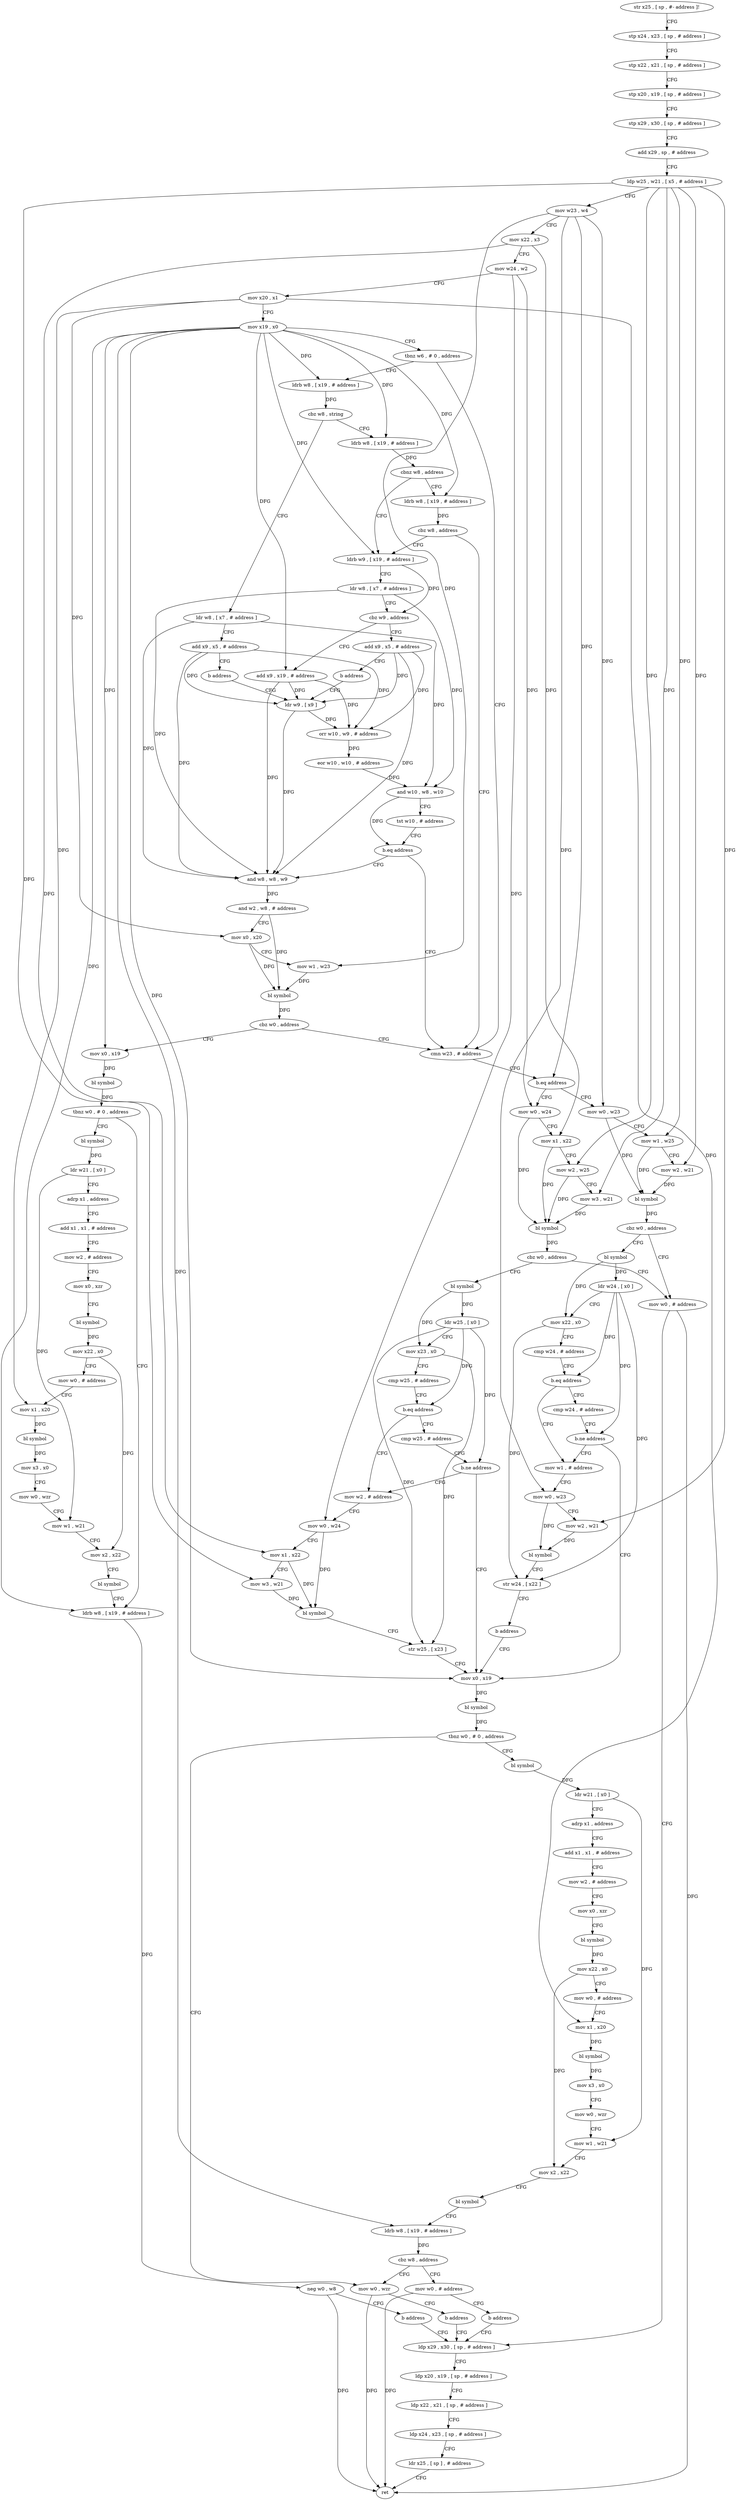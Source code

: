 digraph "func" {
"4224652" [label = "str x25 , [ sp , #- address ]!" ]
"4224656" [label = "stp x24 , x23 , [ sp , # address ]" ]
"4224660" [label = "stp x22 , x21 , [ sp , # address ]" ]
"4224664" [label = "stp x20 , x19 , [ sp , # address ]" ]
"4224668" [label = "stp x29 , x30 , [ sp , # address ]" ]
"4224672" [label = "add x29 , sp , # address" ]
"4224676" [label = "ldp w25 , w21 , [ x5 , # address ]" ]
"4224680" [label = "mov w23 , w4" ]
"4224684" [label = "mov x22 , x3" ]
"4224688" [label = "mov w24 , w2" ]
"4224692" [label = "mov x20 , x1" ]
"4224696" [label = "mov x19 , x0" ]
"4224700" [label = "tbnz w6 , # 0 , address" ]
"4224900" [label = "cmn w23 , # address" ]
"4224704" [label = "ldrb w8 , [ x19 , # address ]" ]
"4224904" [label = "b.eq address" ]
"4224980" [label = "mov w0 , w24" ]
"4224908" [label = "mov w0 , w23" ]
"4224708" [label = "cbz w8 , string" ]
"4224724" [label = "ldrb w8 , [ x19 , # address ]" ]
"4224712" [label = "ldr w8 , [ x7 , # address ]" ]
"4224984" [label = "mov x1 , x22" ]
"4224988" [label = "mov w2 , w25" ]
"4224992" [label = "mov w3 , w21" ]
"4224996" [label = "bl symbol" ]
"4225000" [label = "cbz w0 , address" ]
"4225156" [label = "mov w0 , # address" ]
"4225004" [label = "bl symbol" ]
"4224912" [label = "mov w1 , w25" ]
"4224916" [label = "mov w2 , w21" ]
"4224920" [label = "bl symbol" ]
"4224924" [label = "cbz w0 , address" ]
"4224928" [label = "bl symbol" ]
"4224728" [label = "cbnz w8 , address" ]
"4224740" [label = "ldrb w9 , [ x19 , # address ]" ]
"4224732" [label = "ldrb w8 , [ x19 , # address ]" ]
"4224716" [label = "add x9 , x5 , # address" ]
"4224720" [label = "b address" ]
"4224764" [label = "ldr w9 , [ x9 ]" ]
"4225160" [label = "ldp x29 , x30 , [ sp , # address ]" ]
"4225008" [label = "ldr w25 , [ x0 ]" ]
"4225012" [label = "mov x23 , x0" ]
"4225016" [label = "cmp w25 , # address" ]
"4225020" [label = "b.eq address" ]
"4225032" [label = "mov w2 , # address" ]
"4225024" [label = "cmp w25 , # address" ]
"4224932" [label = "ldr w24 , [ x0 ]" ]
"4224936" [label = "mov x22 , x0" ]
"4224940" [label = "cmp w24 , # address" ]
"4224944" [label = "b.eq address" ]
"4224956" [label = "mov w1 , # address" ]
"4224948" [label = "cmp w24 , # address" ]
"4224744" [label = "ldr w8 , [ x7 , # address ]" ]
"4224748" [label = "cbz w9 , address" ]
"4224760" [label = "add x9 , x19 , # address" ]
"4224752" [label = "add x9 , x5 , # address" ]
"4224736" [label = "cbz w8 , address" ]
"4224768" [label = "orr w10 , w9 , # address" ]
"4224772" [label = "eor w10 , w10 , # address" ]
"4224776" [label = "and w10 , w8 , w10" ]
"4224780" [label = "tst w10 , # address" ]
"4224784" [label = "b.eq address" ]
"4224788" [label = "and w8 , w8 , w9" ]
"4225036" [label = "mov w0 , w24" ]
"4225040" [label = "mov x1 , x22" ]
"4225044" [label = "mov w3 , w21" ]
"4225048" [label = "bl symbol" ]
"4225052" [label = "str w25 , [ x23 ]" ]
"4225056" [label = "mov x0 , x19" ]
"4225028" [label = "b.ne address" ]
"4224960" [label = "mov w0 , w23" ]
"4224964" [label = "mov w2 , w21" ]
"4224968" [label = "bl symbol" ]
"4224972" [label = "str w24 , [ x22 ]" ]
"4224976" [label = "b address" ]
"4224952" [label = "b.ne address" ]
"4224756" [label = "b address" ]
"4224792" [label = "and w2 , w8 , # address" ]
"4224796" [label = "mov x0 , x20" ]
"4224800" [label = "mov w1 , w23" ]
"4224804" [label = "bl symbol" ]
"4224808" [label = "cbz w0 , address" ]
"4224812" [label = "mov x0 , x19" ]
"4225148" [label = "mov w0 , wzr" ]
"4225152" [label = "b address" ]
"4225068" [label = "bl symbol" ]
"4225072" [label = "ldr w21 , [ x0 ]" ]
"4225076" [label = "adrp x1 , address" ]
"4225080" [label = "add x1 , x1 , # address" ]
"4225084" [label = "mov w2 , # address" ]
"4225088" [label = "mov x0 , xzr" ]
"4225092" [label = "bl symbol" ]
"4225096" [label = "mov x22 , x0" ]
"4225100" [label = "mov w0 , # address" ]
"4225104" [label = "mov x1 , x20" ]
"4225108" [label = "bl symbol" ]
"4225112" [label = "mov x3 , x0" ]
"4225116" [label = "mov w0 , wzr" ]
"4225120" [label = "mov w1 , w21" ]
"4225124" [label = "mov x2 , x22" ]
"4225128" [label = "bl symbol" ]
"4225132" [label = "ldrb w8 , [ x19 , # address ]" ]
"4225136" [label = "cbz w8 , address" ]
"4225140" [label = "mov w0 , # address" ]
"4225060" [label = "bl symbol" ]
"4225064" [label = "tbnz w0 , # 0 , address" ]
"4224816" [label = "bl symbol" ]
"4224820" [label = "tbnz w0 , # 0 , address" ]
"4224888" [label = "ldrb w8 , [ x19 , # address ]" ]
"4224824" [label = "bl symbol" ]
"4225164" [label = "ldp x20 , x19 , [ sp , # address ]" ]
"4225168" [label = "ldp x22 , x21 , [ sp , # address ]" ]
"4225172" [label = "ldp x24 , x23 , [ sp , # address ]" ]
"4225176" [label = "ldr x25 , [ sp ] , # address" ]
"4225180" [label = "ret" ]
"4225144" [label = "b address" ]
"4224892" [label = "neg w0 , w8" ]
"4224896" [label = "b address" ]
"4224828" [label = "ldr w21 , [ x0 ]" ]
"4224832" [label = "adrp x1 , address" ]
"4224836" [label = "add x1 , x1 , # address" ]
"4224840" [label = "mov w2 , # address" ]
"4224844" [label = "mov x0 , xzr" ]
"4224848" [label = "bl symbol" ]
"4224852" [label = "mov x22 , x0" ]
"4224856" [label = "mov w0 , # address" ]
"4224860" [label = "mov x1 , x20" ]
"4224864" [label = "bl symbol" ]
"4224868" [label = "mov x3 , x0" ]
"4224872" [label = "mov w0 , wzr" ]
"4224876" [label = "mov w1 , w21" ]
"4224880" [label = "mov x2 , x22" ]
"4224884" [label = "bl symbol" ]
"4224652" -> "4224656" [ label = "CFG" ]
"4224656" -> "4224660" [ label = "CFG" ]
"4224660" -> "4224664" [ label = "CFG" ]
"4224664" -> "4224668" [ label = "CFG" ]
"4224668" -> "4224672" [ label = "CFG" ]
"4224672" -> "4224676" [ label = "CFG" ]
"4224676" -> "4224680" [ label = "CFG" ]
"4224676" -> "4224988" [ label = "DFG" ]
"4224676" -> "4224912" [ label = "DFG" ]
"4224676" -> "4224992" [ label = "DFG" ]
"4224676" -> "4224916" [ label = "DFG" ]
"4224676" -> "4225044" [ label = "DFG" ]
"4224676" -> "4224964" [ label = "DFG" ]
"4224680" -> "4224684" [ label = "CFG" ]
"4224680" -> "4224904" [ label = "DFG" ]
"4224680" -> "4224908" [ label = "DFG" ]
"4224680" -> "4224960" [ label = "DFG" ]
"4224680" -> "4224800" [ label = "DFG" ]
"4224684" -> "4224688" [ label = "CFG" ]
"4224684" -> "4224984" [ label = "DFG" ]
"4224684" -> "4225040" [ label = "DFG" ]
"4224688" -> "4224692" [ label = "CFG" ]
"4224688" -> "4224980" [ label = "DFG" ]
"4224688" -> "4225036" [ label = "DFG" ]
"4224692" -> "4224696" [ label = "CFG" ]
"4224692" -> "4224796" [ label = "DFG" ]
"4224692" -> "4225104" [ label = "DFG" ]
"4224692" -> "4224860" [ label = "DFG" ]
"4224696" -> "4224700" [ label = "CFG" ]
"4224696" -> "4224704" [ label = "DFG" ]
"4224696" -> "4224724" [ label = "DFG" ]
"4224696" -> "4224740" [ label = "DFG" ]
"4224696" -> "4224732" [ label = "DFG" ]
"4224696" -> "4224760" [ label = "DFG" ]
"4224696" -> "4225056" [ label = "DFG" ]
"4224696" -> "4224812" [ label = "DFG" ]
"4224696" -> "4225132" [ label = "DFG" ]
"4224696" -> "4224888" [ label = "DFG" ]
"4224700" -> "4224900" [ label = "CFG" ]
"4224700" -> "4224704" [ label = "CFG" ]
"4224900" -> "4224904" [ label = "CFG" ]
"4224704" -> "4224708" [ label = "DFG" ]
"4224904" -> "4224980" [ label = "CFG" ]
"4224904" -> "4224908" [ label = "CFG" ]
"4224980" -> "4224984" [ label = "CFG" ]
"4224980" -> "4224996" [ label = "DFG" ]
"4224908" -> "4224912" [ label = "CFG" ]
"4224908" -> "4224920" [ label = "DFG" ]
"4224708" -> "4224724" [ label = "CFG" ]
"4224708" -> "4224712" [ label = "CFG" ]
"4224724" -> "4224728" [ label = "DFG" ]
"4224712" -> "4224716" [ label = "CFG" ]
"4224712" -> "4224776" [ label = "DFG" ]
"4224712" -> "4224788" [ label = "DFG" ]
"4224984" -> "4224988" [ label = "CFG" ]
"4224984" -> "4224996" [ label = "DFG" ]
"4224988" -> "4224992" [ label = "CFG" ]
"4224988" -> "4224996" [ label = "DFG" ]
"4224992" -> "4224996" [ label = "DFG" ]
"4224996" -> "4225000" [ label = "DFG" ]
"4225000" -> "4225156" [ label = "CFG" ]
"4225000" -> "4225004" [ label = "CFG" ]
"4225156" -> "4225160" [ label = "CFG" ]
"4225156" -> "4225180" [ label = "DFG" ]
"4225004" -> "4225008" [ label = "DFG" ]
"4225004" -> "4225012" [ label = "DFG" ]
"4224912" -> "4224916" [ label = "CFG" ]
"4224912" -> "4224920" [ label = "DFG" ]
"4224916" -> "4224920" [ label = "DFG" ]
"4224920" -> "4224924" [ label = "DFG" ]
"4224924" -> "4225156" [ label = "CFG" ]
"4224924" -> "4224928" [ label = "CFG" ]
"4224928" -> "4224932" [ label = "DFG" ]
"4224928" -> "4224936" [ label = "DFG" ]
"4224728" -> "4224740" [ label = "CFG" ]
"4224728" -> "4224732" [ label = "CFG" ]
"4224740" -> "4224744" [ label = "CFG" ]
"4224740" -> "4224748" [ label = "DFG" ]
"4224732" -> "4224736" [ label = "DFG" ]
"4224716" -> "4224720" [ label = "CFG" ]
"4224716" -> "4224764" [ label = "DFG" ]
"4224716" -> "4224768" [ label = "DFG" ]
"4224716" -> "4224788" [ label = "DFG" ]
"4224720" -> "4224764" [ label = "CFG" ]
"4224764" -> "4224768" [ label = "DFG" ]
"4224764" -> "4224788" [ label = "DFG" ]
"4225160" -> "4225164" [ label = "CFG" ]
"4225008" -> "4225012" [ label = "CFG" ]
"4225008" -> "4225020" [ label = "DFG" ]
"4225008" -> "4225052" [ label = "DFG" ]
"4225008" -> "4225028" [ label = "DFG" ]
"4225012" -> "4225016" [ label = "CFG" ]
"4225012" -> "4225052" [ label = "DFG" ]
"4225016" -> "4225020" [ label = "CFG" ]
"4225020" -> "4225032" [ label = "CFG" ]
"4225020" -> "4225024" [ label = "CFG" ]
"4225032" -> "4225036" [ label = "CFG" ]
"4225024" -> "4225028" [ label = "CFG" ]
"4224932" -> "4224936" [ label = "CFG" ]
"4224932" -> "4224944" [ label = "DFG" ]
"4224932" -> "4224972" [ label = "DFG" ]
"4224932" -> "4224952" [ label = "DFG" ]
"4224936" -> "4224940" [ label = "CFG" ]
"4224936" -> "4224972" [ label = "DFG" ]
"4224940" -> "4224944" [ label = "CFG" ]
"4224944" -> "4224956" [ label = "CFG" ]
"4224944" -> "4224948" [ label = "CFG" ]
"4224956" -> "4224960" [ label = "CFG" ]
"4224948" -> "4224952" [ label = "CFG" ]
"4224744" -> "4224748" [ label = "CFG" ]
"4224744" -> "4224776" [ label = "DFG" ]
"4224744" -> "4224788" [ label = "DFG" ]
"4224748" -> "4224760" [ label = "CFG" ]
"4224748" -> "4224752" [ label = "CFG" ]
"4224760" -> "4224764" [ label = "DFG" ]
"4224760" -> "4224768" [ label = "DFG" ]
"4224760" -> "4224788" [ label = "DFG" ]
"4224752" -> "4224756" [ label = "CFG" ]
"4224752" -> "4224764" [ label = "DFG" ]
"4224752" -> "4224768" [ label = "DFG" ]
"4224752" -> "4224788" [ label = "DFG" ]
"4224736" -> "4224900" [ label = "CFG" ]
"4224736" -> "4224740" [ label = "CFG" ]
"4224768" -> "4224772" [ label = "DFG" ]
"4224772" -> "4224776" [ label = "DFG" ]
"4224776" -> "4224780" [ label = "CFG" ]
"4224776" -> "4224784" [ label = "DFG" ]
"4224780" -> "4224784" [ label = "CFG" ]
"4224784" -> "4224900" [ label = "CFG" ]
"4224784" -> "4224788" [ label = "CFG" ]
"4224788" -> "4224792" [ label = "DFG" ]
"4225036" -> "4225040" [ label = "CFG" ]
"4225036" -> "4225048" [ label = "DFG" ]
"4225040" -> "4225044" [ label = "CFG" ]
"4225040" -> "4225048" [ label = "DFG" ]
"4225044" -> "4225048" [ label = "DFG" ]
"4225048" -> "4225052" [ label = "CFG" ]
"4225052" -> "4225056" [ label = "CFG" ]
"4225056" -> "4225060" [ label = "DFG" ]
"4225028" -> "4225056" [ label = "CFG" ]
"4225028" -> "4225032" [ label = "CFG" ]
"4224960" -> "4224964" [ label = "CFG" ]
"4224960" -> "4224968" [ label = "DFG" ]
"4224964" -> "4224968" [ label = "DFG" ]
"4224968" -> "4224972" [ label = "CFG" ]
"4224972" -> "4224976" [ label = "CFG" ]
"4224976" -> "4225056" [ label = "CFG" ]
"4224952" -> "4225056" [ label = "CFG" ]
"4224952" -> "4224956" [ label = "CFG" ]
"4224756" -> "4224764" [ label = "CFG" ]
"4224792" -> "4224796" [ label = "CFG" ]
"4224792" -> "4224804" [ label = "DFG" ]
"4224796" -> "4224800" [ label = "CFG" ]
"4224796" -> "4224804" [ label = "DFG" ]
"4224800" -> "4224804" [ label = "DFG" ]
"4224804" -> "4224808" [ label = "DFG" ]
"4224808" -> "4224900" [ label = "CFG" ]
"4224808" -> "4224812" [ label = "CFG" ]
"4224812" -> "4224816" [ label = "DFG" ]
"4225148" -> "4225152" [ label = "CFG" ]
"4225148" -> "4225180" [ label = "DFG" ]
"4225152" -> "4225160" [ label = "CFG" ]
"4225068" -> "4225072" [ label = "DFG" ]
"4225072" -> "4225076" [ label = "CFG" ]
"4225072" -> "4225120" [ label = "DFG" ]
"4225076" -> "4225080" [ label = "CFG" ]
"4225080" -> "4225084" [ label = "CFG" ]
"4225084" -> "4225088" [ label = "CFG" ]
"4225088" -> "4225092" [ label = "CFG" ]
"4225092" -> "4225096" [ label = "DFG" ]
"4225096" -> "4225100" [ label = "CFG" ]
"4225096" -> "4225124" [ label = "DFG" ]
"4225100" -> "4225104" [ label = "CFG" ]
"4225104" -> "4225108" [ label = "DFG" ]
"4225108" -> "4225112" [ label = "DFG" ]
"4225112" -> "4225116" [ label = "CFG" ]
"4225116" -> "4225120" [ label = "CFG" ]
"4225120" -> "4225124" [ label = "CFG" ]
"4225124" -> "4225128" [ label = "CFG" ]
"4225128" -> "4225132" [ label = "CFG" ]
"4225132" -> "4225136" [ label = "DFG" ]
"4225136" -> "4225148" [ label = "CFG" ]
"4225136" -> "4225140" [ label = "CFG" ]
"4225140" -> "4225144" [ label = "CFG" ]
"4225140" -> "4225180" [ label = "DFG" ]
"4225060" -> "4225064" [ label = "DFG" ]
"4225064" -> "4225148" [ label = "CFG" ]
"4225064" -> "4225068" [ label = "CFG" ]
"4224816" -> "4224820" [ label = "DFG" ]
"4224820" -> "4224888" [ label = "CFG" ]
"4224820" -> "4224824" [ label = "CFG" ]
"4224888" -> "4224892" [ label = "DFG" ]
"4224824" -> "4224828" [ label = "DFG" ]
"4225164" -> "4225168" [ label = "CFG" ]
"4225168" -> "4225172" [ label = "CFG" ]
"4225172" -> "4225176" [ label = "CFG" ]
"4225176" -> "4225180" [ label = "CFG" ]
"4225144" -> "4225160" [ label = "CFG" ]
"4224892" -> "4224896" [ label = "CFG" ]
"4224892" -> "4225180" [ label = "DFG" ]
"4224896" -> "4225160" [ label = "CFG" ]
"4224828" -> "4224832" [ label = "CFG" ]
"4224828" -> "4224876" [ label = "DFG" ]
"4224832" -> "4224836" [ label = "CFG" ]
"4224836" -> "4224840" [ label = "CFG" ]
"4224840" -> "4224844" [ label = "CFG" ]
"4224844" -> "4224848" [ label = "CFG" ]
"4224848" -> "4224852" [ label = "DFG" ]
"4224852" -> "4224856" [ label = "CFG" ]
"4224852" -> "4224880" [ label = "DFG" ]
"4224856" -> "4224860" [ label = "CFG" ]
"4224860" -> "4224864" [ label = "DFG" ]
"4224864" -> "4224868" [ label = "DFG" ]
"4224868" -> "4224872" [ label = "CFG" ]
"4224872" -> "4224876" [ label = "CFG" ]
"4224876" -> "4224880" [ label = "CFG" ]
"4224880" -> "4224884" [ label = "CFG" ]
"4224884" -> "4224888" [ label = "CFG" ]
}
